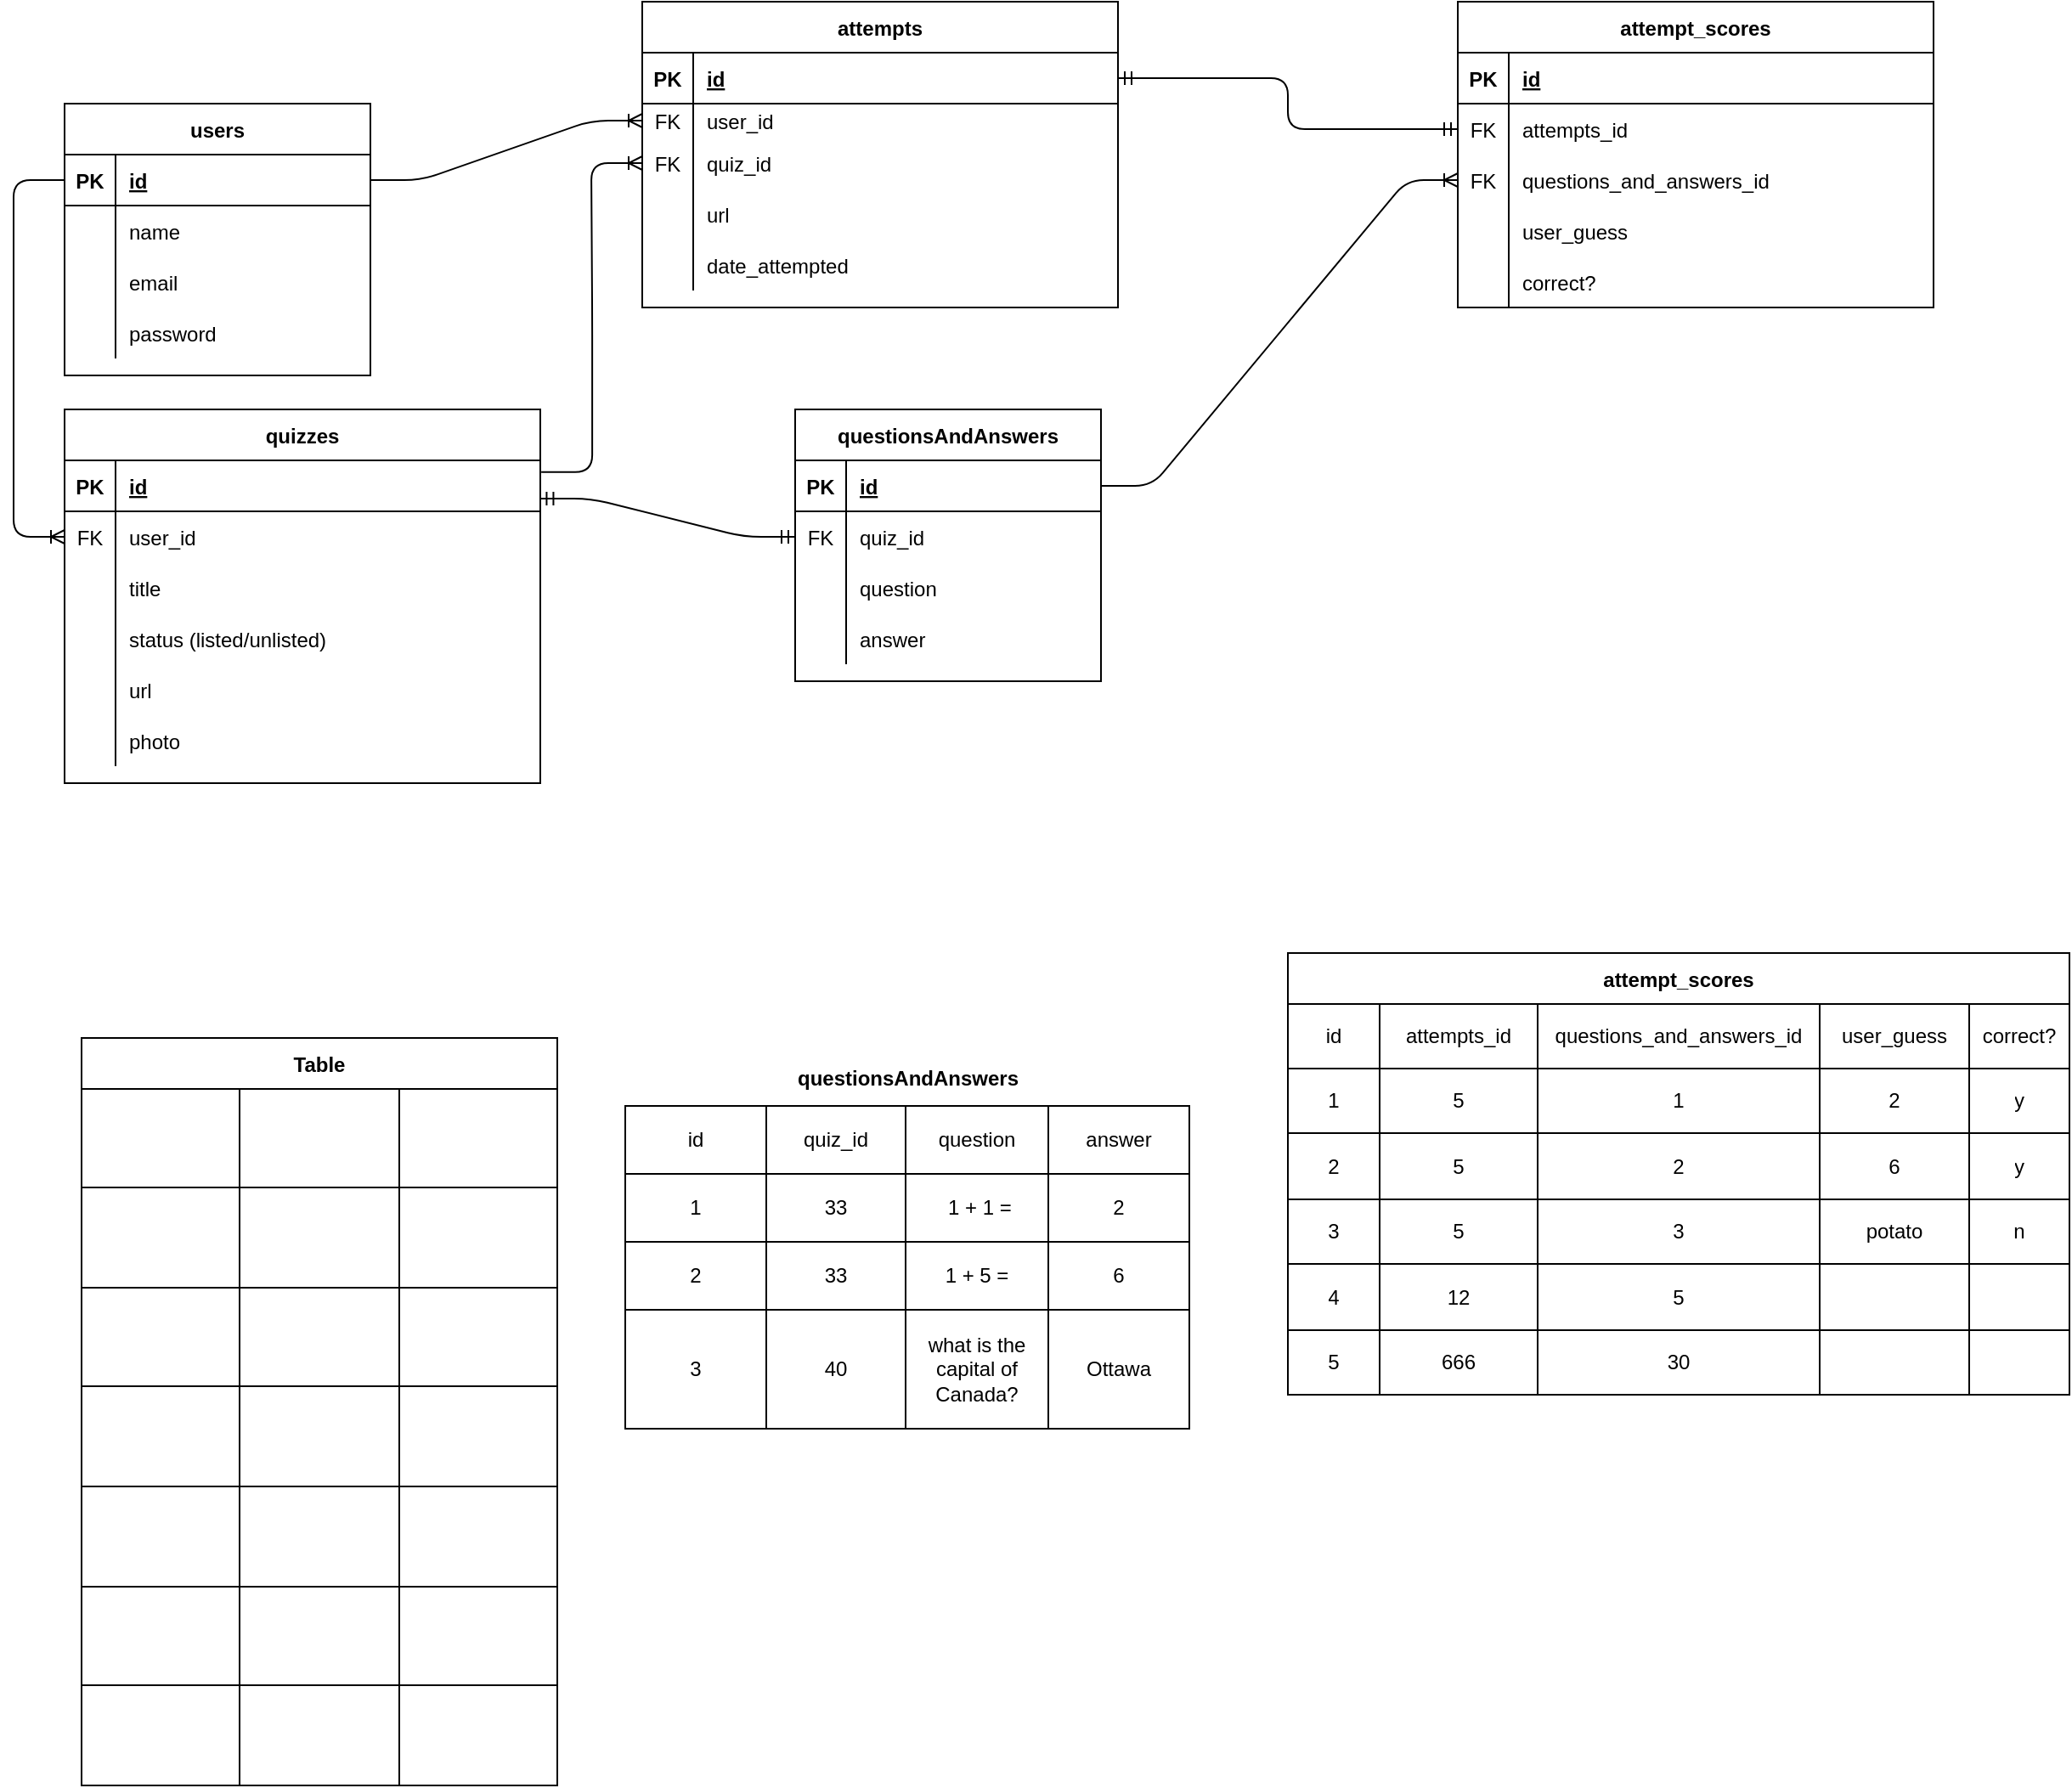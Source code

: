 <mxfile version="20.2.2" type="device"><diagram id="ktnY8wBZWhoUyv0JCiln" name="Page-1"><mxGraphModel dx="1563" dy="880" grid="1" gridSize="10" guides="1" tooltips="1" connect="1" arrows="1" fold="1" page="1" pageScale="1" pageWidth="850" pageHeight="1100" math="0" shadow="0"><root><mxCell id="0"/><mxCell id="1" parent="0"/><mxCell id="A4qTSlLvfxZ1CmKxV-zh-1" value="users" style="shape=table;startSize=30;container=1;collapsible=1;childLayout=tableLayout;fixedRows=1;rowLines=0;fontStyle=1;align=center;resizeLast=1;" vertex="1" parent="1"><mxGeometry x="120" y="230" width="180" height="160" as="geometry"/></mxCell><mxCell id="A4qTSlLvfxZ1CmKxV-zh-2" value="" style="shape=tableRow;horizontal=0;startSize=0;swimlaneHead=0;swimlaneBody=0;fillColor=none;collapsible=0;dropTarget=0;points=[[0,0.5],[1,0.5]];portConstraint=eastwest;top=0;left=0;right=0;bottom=1;" vertex="1" parent="A4qTSlLvfxZ1CmKxV-zh-1"><mxGeometry y="30" width="180" height="30" as="geometry"/></mxCell><mxCell id="A4qTSlLvfxZ1CmKxV-zh-3" value="PK" style="shape=partialRectangle;connectable=0;fillColor=none;top=0;left=0;bottom=0;right=0;fontStyle=1;overflow=hidden;" vertex="1" parent="A4qTSlLvfxZ1CmKxV-zh-2"><mxGeometry width="30" height="30" as="geometry"><mxRectangle width="30" height="30" as="alternateBounds"/></mxGeometry></mxCell><mxCell id="A4qTSlLvfxZ1CmKxV-zh-4" value="id" style="shape=partialRectangle;connectable=0;fillColor=none;top=0;left=0;bottom=0;right=0;align=left;spacingLeft=6;fontStyle=5;overflow=hidden;" vertex="1" parent="A4qTSlLvfxZ1CmKxV-zh-2"><mxGeometry x="30" width="150" height="30" as="geometry"><mxRectangle width="150" height="30" as="alternateBounds"/></mxGeometry></mxCell><mxCell id="A4qTSlLvfxZ1CmKxV-zh-5" value="" style="shape=tableRow;horizontal=0;startSize=0;swimlaneHead=0;swimlaneBody=0;fillColor=none;collapsible=0;dropTarget=0;points=[[0,0.5],[1,0.5]];portConstraint=eastwest;top=0;left=0;right=0;bottom=0;" vertex="1" parent="A4qTSlLvfxZ1CmKxV-zh-1"><mxGeometry y="60" width="180" height="30" as="geometry"/></mxCell><mxCell id="A4qTSlLvfxZ1CmKxV-zh-6" value="" style="shape=partialRectangle;connectable=0;fillColor=none;top=0;left=0;bottom=0;right=0;editable=1;overflow=hidden;" vertex="1" parent="A4qTSlLvfxZ1CmKxV-zh-5"><mxGeometry width="30" height="30" as="geometry"><mxRectangle width="30" height="30" as="alternateBounds"/></mxGeometry></mxCell><mxCell id="A4qTSlLvfxZ1CmKxV-zh-7" value="name" style="shape=partialRectangle;connectable=0;fillColor=none;top=0;left=0;bottom=0;right=0;align=left;spacingLeft=6;overflow=hidden;" vertex="1" parent="A4qTSlLvfxZ1CmKxV-zh-5"><mxGeometry x="30" width="150" height="30" as="geometry"><mxRectangle width="150" height="30" as="alternateBounds"/></mxGeometry></mxCell><mxCell id="A4qTSlLvfxZ1CmKxV-zh-8" value="" style="shape=tableRow;horizontal=0;startSize=0;swimlaneHead=0;swimlaneBody=0;fillColor=none;collapsible=0;dropTarget=0;points=[[0,0.5],[1,0.5]];portConstraint=eastwest;top=0;left=0;right=0;bottom=0;" vertex="1" parent="A4qTSlLvfxZ1CmKxV-zh-1"><mxGeometry y="90" width="180" height="30" as="geometry"/></mxCell><mxCell id="A4qTSlLvfxZ1CmKxV-zh-9" value="" style="shape=partialRectangle;connectable=0;fillColor=none;top=0;left=0;bottom=0;right=0;editable=1;overflow=hidden;" vertex="1" parent="A4qTSlLvfxZ1CmKxV-zh-8"><mxGeometry width="30" height="30" as="geometry"><mxRectangle width="30" height="30" as="alternateBounds"/></mxGeometry></mxCell><mxCell id="A4qTSlLvfxZ1CmKxV-zh-10" value="email" style="shape=partialRectangle;connectable=0;fillColor=none;top=0;left=0;bottom=0;right=0;align=left;spacingLeft=6;overflow=hidden;" vertex="1" parent="A4qTSlLvfxZ1CmKxV-zh-8"><mxGeometry x="30" width="150" height="30" as="geometry"><mxRectangle width="150" height="30" as="alternateBounds"/></mxGeometry></mxCell><mxCell id="A4qTSlLvfxZ1CmKxV-zh-11" value="" style="shape=tableRow;horizontal=0;startSize=0;swimlaneHead=0;swimlaneBody=0;fillColor=none;collapsible=0;dropTarget=0;points=[[0,0.5],[1,0.5]];portConstraint=eastwest;top=0;left=0;right=0;bottom=0;" vertex="1" parent="A4qTSlLvfxZ1CmKxV-zh-1"><mxGeometry y="120" width="180" height="30" as="geometry"/></mxCell><mxCell id="A4qTSlLvfxZ1CmKxV-zh-12" value="" style="shape=partialRectangle;connectable=0;fillColor=none;top=0;left=0;bottom=0;right=0;editable=1;overflow=hidden;" vertex="1" parent="A4qTSlLvfxZ1CmKxV-zh-11"><mxGeometry width="30" height="30" as="geometry"><mxRectangle width="30" height="30" as="alternateBounds"/></mxGeometry></mxCell><mxCell id="A4qTSlLvfxZ1CmKxV-zh-13" value="password" style="shape=partialRectangle;connectable=0;fillColor=none;top=0;left=0;bottom=0;right=0;align=left;spacingLeft=6;overflow=hidden;" vertex="1" parent="A4qTSlLvfxZ1CmKxV-zh-11"><mxGeometry x="30" width="150" height="30" as="geometry"><mxRectangle width="150" height="30" as="alternateBounds"/></mxGeometry></mxCell><mxCell id="A4qTSlLvfxZ1CmKxV-zh-17" value="quizzes" style="shape=table;startSize=30;container=1;collapsible=1;childLayout=tableLayout;fixedRows=1;rowLines=0;fontStyle=1;align=center;resizeLast=1;" vertex="1" parent="1"><mxGeometry x="120" y="410" width="280.0" height="220" as="geometry"/></mxCell><mxCell id="A4qTSlLvfxZ1CmKxV-zh-18" value="" style="shape=tableRow;horizontal=0;startSize=0;swimlaneHead=0;swimlaneBody=0;fillColor=none;collapsible=0;dropTarget=0;points=[[0,0.5],[1,0.5]];portConstraint=eastwest;top=0;left=0;right=0;bottom=1;" vertex="1" parent="A4qTSlLvfxZ1CmKxV-zh-17"><mxGeometry y="30" width="280.0" height="30" as="geometry"/></mxCell><mxCell id="A4qTSlLvfxZ1CmKxV-zh-19" value="PK" style="shape=partialRectangle;connectable=0;fillColor=none;top=0;left=0;bottom=0;right=0;fontStyle=1;overflow=hidden;" vertex="1" parent="A4qTSlLvfxZ1CmKxV-zh-18"><mxGeometry width="30" height="30" as="geometry"><mxRectangle width="30" height="30" as="alternateBounds"/></mxGeometry></mxCell><mxCell id="A4qTSlLvfxZ1CmKxV-zh-20" value="id" style="shape=partialRectangle;connectable=0;fillColor=none;top=0;left=0;bottom=0;right=0;align=left;spacingLeft=6;fontStyle=5;overflow=hidden;" vertex="1" parent="A4qTSlLvfxZ1CmKxV-zh-18"><mxGeometry x="30" width="250.0" height="30" as="geometry"><mxRectangle width="250.0" height="30" as="alternateBounds"/></mxGeometry></mxCell><mxCell id="A4qTSlLvfxZ1CmKxV-zh-21" value="" style="shape=tableRow;horizontal=0;startSize=0;swimlaneHead=0;swimlaneBody=0;fillColor=none;collapsible=0;dropTarget=0;points=[[0,0.5],[1,0.5]];portConstraint=eastwest;top=0;left=0;right=0;bottom=0;" vertex="1" parent="A4qTSlLvfxZ1CmKxV-zh-17"><mxGeometry y="60" width="280.0" height="30" as="geometry"/></mxCell><mxCell id="A4qTSlLvfxZ1CmKxV-zh-22" value="FK" style="shape=partialRectangle;connectable=0;fillColor=none;top=0;left=0;bottom=0;right=0;editable=1;overflow=hidden;" vertex="1" parent="A4qTSlLvfxZ1CmKxV-zh-21"><mxGeometry width="30" height="30" as="geometry"><mxRectangle width="30" height="30" as="alternateBounds"/></mxGeometry></mxCell><mxCell id="A4qTSlLvfxZ1CmKxV-zh-23" value="user_id" style="shape=partialRectangle;connectable=0;fillColor=none;top=0;left=0;bottom=0;right=0;align=left;spacingLeft=6;overflow=hidden;" vertex="1" parent="A4qTSlLvfxZ1CmKxV-zh-21"><mxGeometry x="30" width="250.0" height="30" as="geometry"><mxRectangle width="250.0" height="30" as="alternateBounds"/></mxGeometry></mxCell><mxCell id="A4qTSlLvfxZ1CmKxV-zh-24" value="" style="shape=tableRow;horizontal=0;startSize=0;swimlaneHead=0;swimlaneBody=0;fillColor=none;collapsible=0;dropTarget=0;points=[[0,0.5],[1,0.5]];portConstraint=eastwest;top=0;left=0;right=0;bottom=0;" vertex="1" parent="A4qTSlLvfxZ1CmKxV-zh-17"><mxGeometry y="90" width="280.0" height="30" as="geometry"/></mxCell><mxCell id="A4qTSlLvfxZ1CmKxV-zh-25" value="" style="shape=partialRectangle;connectable=0;fillColor=none;top=0;left=0;bottom=0;right=0;editable=1;overflow=hidden;" vertex="1" parent="A4qTSlLvfxZ1CmKxV-zh-24"><mxGeometry width="30" height="30" as="geometry"><mxRectangle width="30" height="30" as="alternateBounds"/></mxGeometry></mxCell><mxCell id="A4qTSlLvfxZ1CmKxV-zh-26" value="title" style="shape=partialRectangle;connectable=0;fillColor=none;top=0;left=0;bottom=0;right=0;align=left;spacingLeft=6;overflow=hidden;" vertex="1" parent="A4qTSlLvfxZ1CmKxV-zh-24"><mxGeometry x="30" width="250.0" height="30" as="geometry"><mxRectangle width="250.0" height="30" as="alternateBounds"/></mxGeometry></mxCell><mxCell id="A4qTSlLvfxZ1CmKxV-zh-27" value="" style="shape=tableRow;horizontal=0;startSize=0;swimlaneHead=0;swimlaneBody=0;fillColor=none;collapsible=0;dropTarget=0;points=[[0,0.5],[1,0.5]];portConstraint=eastwest;top=0;left=0;right=0;bottom=0;" vertex="1" parent="A4qTSlLvfxZ1CmKxV-zh-17"><mxGeometry y="120" width="280.0" height="30" as="geometry"/></mxCell><mxCell id="A4qTSlLvfxZ1CmKxV-zh-28" value="" style="shape=partialRectangle;connectable=0;fillColor=none;top=0;left=0;bottom=0;right=0;editable=1;overflow=hidden;" vertex="1" parent="A4qTSlLvfxZ1CmKxV-zh-27"><mxGeometry width="30" height="30" as="geometry"><mxRectangle width="30" height="30" as="alternateBounds"/></mxGeometry></mxCell><mxCell id="A4qTSlLvfxZ1CmKxV-zh-29" value="status (listed/unlisted)" style="shape=partialRectangle;connectable=0;fillColor=none;top=0;left=0;bottom=0;right=0;align=left;spacingLeft=6;overflow=hidden;" vertex="1" parent="A4qTSlLvfxZ1CmKxV-zh-27"><mxGeometry x="30" width="250.0" height="30" as="geometry"><mxRectangle width="250.0" height="30" as="alternateBounds"/></mxGeometry></mxCell><mxCell id="A4qTSlLvfxZ1CmKxV-zh-30" value="" style="shape=tableRow;horizontal=0;startSize=0;swimlaneHead=0;swimlaneBody=0;fillColor=none;collapsible=0;dropTarget=0;points=[[0,0.5],[1,0.5]];portConstraint=eastwest;top=0;left=0;right=0;bottom=0;" vertex="1" parent="A4qTSlLvfxZ1CmKxV-zh-17"><mxGeometry y="150" width="280.0" height="30" as="geometry"/></mxCell><mxCell id="A4qTSlLvfxZ1CmKxV-zh-31" value="" style="shape=partialRectangle;connectable=0;fillColor=none;top=0;left=0;bottom=0;right=0;editable=1;overflow=hidden;" vertex="1" parent="A4qTSlLvfxZ1CmKxV-zh-30"><mxGeometry width="30" height="30" as="geometry"><mxRectangle width="30" height="30" as="alternateBounds"/></mxGeometry></mxCell><mxCell id="A4qTSlLvfxZ1CmKxV-zh-32" value="url" style="shape=partialRectangle;connectable=0;fillColor=none;top=0;left=0;bottom=0;right=0;align=left;spacingLeft=6;overflow=hidden;" vertex="1" parent="A4qTSlLvfxZ1CmKxV-zh-30"><mxGeometry x="30" width="250.0" height="30" as="geometry"><mxRectangle width="250.0" height="30" as="alternateBounds"/></mxGeometry></mxCell><mxCell id="A4qTSlLvfxZ1CmKxV-zh-255" value="" style="shape=tableRow;horizontal=0;startSize=0;swimlaneHead=0;swimlaneBody=0;fillColor=none;collapsible=0;dropTarget=0;points=[[0,0.5],[1,0.5]];portConstraint=eastwest;top=0;left=0;right=0;bottom=0;" vertex="1" parent="A4qTSlLvfxZ1CmKxV-zh-17"><mxGeometry y="180" width="280.0" height="30" as="geometry"/></mxCell><mxCell id="A4qTSlLvfxZ1CmKxV-zh-256" value="" style="shape=partialRectangle;connectable=0;fillColor=none;top=0;left=0;bottom=0;right=0;editable=1;overflow=hidden;" vertex="1" parent="A4qTSlLvfxZ1CmKxV-zh-255"><mxGeometry width="30" height="30" as="geometry"><mxRectangle width="30" height="30" as="alternateBounds"/></mxGeometry></mxCell><mxCell id="A4qTSlLvfxZ1CmKxV-zh-257" value="photo" style="shape=partialRectangle;connectable=0;fillColor=none;top=0;left=0;bottom=0;right=0;align=left;spacingLeft=6;overflow=hidden;" vertex="1" parent="A4qTSlLvfxZ1CmKxV-zh-255"><mxGeometry x="30" width="250.0" height="30" as="geometry"><mxRectangle width="250.0" height="30" as="alternateBounds"/></mxGeometry></mxCell><mxCell id="A4qTSlLvfxZ1CmKxV-zh-33" value="" style="edgeStyle=elbowEdgeStyle;fontSize=12;html=1;endArrow=ERoneToMany;rounded=1;exitX=0;exitY=0.5;exitDx=0;exitDy=0;entryX=0;entryY=0.5;entryDx=0;entryDy=0;" edge="1" parent="1" source="A4qTSlLvfxZ1CmKxV-zh-2" target="A4qTSlLvfxZ1CmKxV-zh-21"><mxGeometry width="100" height="100" relative="1" as="geometry"><mxPoint x="350" y="560" as="sourcePoint"/><mxPoint x="450" y="460" as="targetPoint"/><Array as="points"><mxPoint x="90" y="330"/></Array></mxGeometry></mxCell><mxCell id="A4qTSlLvfxZ1CmKxV-zh-37" value="attempts" style="shape=table;startSize=30;container=1;collapsible=1;childLayout=tableLayout;fixedRows=1;rowLines=0;fontStyle=1;align=center;resizeLast=1;" vertex="1" parent="1"><mxGeometry x="460" y="170" width="280.0" height="180" as="geometry"/></mxCell><mxCell id="A4qTSlLvfxZ1CmKxV-zh-38" value="" style="shape=tableRow;horizontal=0;startSize=0;swimlaneHead=0;swimlaneBody=0;fillColor=none;collapsible=0;dropTarget=0;points=[[0,0.5],[1,0.5]];portConstraint=eastwest;top=0;left=0;right=0;bottom=1;" vertex="1" parent="A4qTSlLvfxZ1CmKxV-zh-37"><mxGeometry y="30" width="280.0" height="30" as="geometry"/></mxCell><mxCell id="A4qTSlLvfxZ1CmKxV-zh-39" value="PK" style="shape=partialRectangle;connectable=0;fillColor=none;top=0;left=0;bottom=0;right=0;fontStyle=1;overflow=hidden;" vertex="1" parent="A4qTSlLvfxZ1CmKxV-zh-38"><mxGeometry width="30" height="30" as="geometry"><mxRectangle width="30" height="30" as="alternateBounds"/></mxGeometry></mxCell><mxCell id="A4qTSlLvfxZ1CmKxV-zh-40" value="id" style="shape=partialRectangle;connectable=0;fillColor=none;top=0;left=0;bottom=0;right=0;align=left;spacingLeft=6;fontStyle=5;overflow=hidden;" vertex="1" parent="A4qTSlLvfxZ1CmKxV-zh-38"><mxGeometry x="30" width="250.0" height="30" as="geometry"><mxRectangle width="250.0" height="30" as="alternateBounds"/></mxGeometry></mxCell><mxCell id="A4qTSlLvfxZ1CmKxV-zh-41" value="" style="shape=tableRow;horizontal=0;startSize=0;swimlaneHead=0;swimlaneBody=0;fillColor=none;collapsible=0;dropTarget=0;points=[[0,0.5],[1,0.5]];portConstraint=eastwest;top=0;left=0;right=0;bottom=0;" vertex="1" parent="A4qTSlLvfxZ1CmKxV-zh-37"><mxGeometry y="60" width="280.0" height="20" as="geometry"/></mxCell><mxCell id="A4qTSlLvfxZ1CmKxV-zh-42" value="FK" style="shape=partialRectangle;connectable=0;fillColor=none;top=0;left=0;bottom=0;right=0;editable=1;overflow=hidden;" vertex="1" parent="A4qTSlLvfxZ1CmKxV-zh-41"><mxGeometry width="30" height="20" as="geometry"><mxRectangle width="30" height="20" as="alternateBounds"/></mxGeometry></mxCell><mxCell id="A4qTSlLvfxZ1CmKxV-zh-43" value="user_id" style="shape=partialRectangle;connectable=0;fillColor=none;top=0;left=0;bottom=0;right=0;align=left;spacingLeft=6;overflow=hidden;" vertex="1" parent="A4qTSlLvfxZ1CmKxV-zh-41"><mxGeometry x="30" width="250.0" height="20" as="geometry"><mxRectangle width="250.0" height="20" as="alternateBounds"/></mxGeometry></mxCell><mxCell id="A4qTSlLvfxZ1CmKxV-zh-44" value="" style="shape=tableRow;horizontal=0;startSize=0;swimlaneHead=0;swimlaneBody=0;fillColor=none;collapsible=0;dropTarget=0;points=[[0,0.5],[1,0.5]];portConstraint=eastwest;top=0;left=0;right=0;bottom=0;" vertex="1" parent="A4qTSlLvfxZ1CmKxV-zh-37"><mxGeometry y="80" width="280.0" height="30" as="geometry"/></mxCell><mxCell id="A4qTSlLvfxZ1CmKxV-zh-45" value="FK" style="shape=partialRectangle;connectable=0;fillColor=none;top=0;left=0;bottom=0;right=0;editable=1;overflow=hidden;" vertex="1" parent="A4qTSlLvfxZ1CmKxV-zh-44"><mxGeometry width="30" height="30" as="geometry"><mxRectangle width="30" height="30" as="alternateBounds"/></mxGeometry></mxCell><mxCell id="A4qTSlLvfxZ1CmKxV-zh-46" value="quiz_id" style="shape=partialRectangle;connectable=0;fillColor=none;top=0;left=0;bottom=0;right=0;align=left;spacingLeft=6;overflow=hidden;" vertex="1" parent="A4qTSlLvfxZ1CmKxV-zh-44"><mxGeometry x="30" width="250.0" height="30" as="geometry"><mxRectangle width="250.0" height="30" as="alternateBounds"/></mxGeometry></mxCell><mxCell id="A4qTSlLvfxZ1CmKxV-zh-50" value="" style="shape=tableRow;horizontal=0;startSize=0;swimlaneHead=0;swimlaneBody=0;fillColor=none;collapsible=0;dropTarget=0;points=[[0,0.5],[1,0.5]];portConstraint=eastwest;top=0;left=0;right=0;bottom=0;" vertex="1" parent="A4qTSlLvfxZ1CmKxV-zh-37"><mxGeometry y="110" width="280.0" height="30" as="geometry"/></mxCell><mxCell id="A4qTSlLvfxZ1CmKxV-zh-51" value="" style="shape=partialRectangle;connectable=0;fillColor=none;top=0;left=0;bottom=0;right=0;editable=1;overflow=hidden;" vertex="1" parent="A4qTSlLvfxZ1CmKxV-zh-50"><mxGeometry width="30" height="30" as="geometry"><mxRectangle width="30" height="30" as="alternateBounds"/></mxGeometry></mxCell><mxCell id="A4qTSlLvfxZ1CmKxV-zh-52" value="url" style="shape=partialRectangle;connectable=0;fillColor=none;top=0;left=0;bottom=0;right=0;align=left;spacingLeft=6;overflow=hidden;" vertex="1" parent="A4qTSlLvfxZ1CmKxV-zh-50"><mxGeometry x="30" width="250.0" height="30" as="geometry"><mxRectangle width="250.0" height="30" as="alternateBounds"/></mxGeometry></mxCell><mxCell id="A4qTSlLvfxZ1CmKxV-zh-233" value="" style="shape=tableRow;horizontal=0;startSize=0;swimlaneHead=0;swimlaneBody=0;fillColor=none;collapsible=0;dropTarget=0;points=[[0,0.5],[1,0.5]];portConstraint=eastwest;top=0;left=0;right=0;bottom=0;" vertex="1" parent="A4qTSlLvfxZ1CmKxV-zh-37"><mxGeometry y="140" width="280.0" height="30" as="geometry"/></mxCell><mxCell id="A4qTSlLvfxZ1CmKxV-zh-234" value="" style="shape=partialRectangle;connectable=0;fillColor=none;top=0;left=0;bottom=0;right=0;editable=1;overflow=hidden;" vertex="1" parent="A4qTSlLvfxZ1CmKxV-zh-233"><mxGeometry width="30" height="30" as="geometry"><mxRectangle width="30" height="30" as="alternateBounds"/></mxGeometry></mxCell><mxCell id="A4qTSlLvfxZ1CmKxV-zh-235" value="date_attempted" style="shape=partialRectangle;connectable=0;fillColor=none;top=0;left=0;bottom=0;right=0;align=left;spacingLeft=6;overflow=hidden;" vertex="1" parent="A4qTSlLvfxZ1CmKxV-zh-233"><mxGeometry x="30" width="250.0" height="30" as="geometry"><mxRectangle width="250.0" height="30" as="alternateBounds"/></mxGeometry></mxCell><mxCell id="A4qTSlLvfxZ1CmKxV-zh-56" value="questionsAndAnswers" style="shape=table;startSize=30;container=1;collapsible=1;childLayout=tableLayout;fixedRows=1;rowLines=0;fontStyle=1;align=center;resizeLast=1;swimlaneLine=1;rounded=0;fillStyle=solid;" vertex="1" parent="1"><mxGeometry x="550" y="410" width="180" height="160" as="geometry"/></mxCell><mxCell id="A4qTSlLvfxZ1CmKxV-zh-57" value="" style="shape=tableRow;horizontal=0;startSize=0;swimlaneHead=0;swimlaneBody=0;fillColor=none;collapsible=0;dropTarget=0;points=[[0,0.5],[1,0.5]];portConstraint=eastwest;top=0;left=0;right=0;bottom=1;" vertex="1" parent="A4qTSlLvfxZ1CmKxV-zh-56"><mxGeometry y="30" width="180" height="30" as="geometry"/></mxCell><mxCell id="A4qTSlLvfxZ1CmKxV-zh-58" value="PK" style="shape=partialRectangle;connectable=0;fillColor=none;top=0;left=0;bottom=0;right=0;fontStyle=1;overflow=hidden;" vertex="1" parent="A4qTSlLvfxZ1CmKxV-zh-57"><mxGeometry width="30" height="30" as="geometry"><mxRectangle width="30" height="30" as="alternateBounds"/></mxGeometry></mxCell><mxCell id="A4qTSlLvfxZ1CmKxV-zh-59" value="id" style="shape=partialRectangle;connectable=0;fillColor=none;top=0;left=0;bottom=0;right=0;align=left;spacingLeft=6;fontStyle=5;overflow=hidden;" vertex="1" parent="A4qTSlLvfxZ1CmKxV-zh-57"><mxGeometry x="30" width="150" height="30" as="geometry"><mxRectangle width="150" height="30" as="alternateBounds"/></mxGeometry></mxCell><mxCell id="A4qTSlLvfxZ1CmKxV-zh-60" value="" style="shape=tableRow;horizontal=0;startSize=0;swimlaneHead=0;swimlaneBody=0;fillColor=none;collapsible=0;dropTarget=0;points=[[0,0.5],[1,0.5]];portConstraint=eastwest;top=0;left=0;right=0;bottom=0;" vertex="1" parent="A4qTSlLvfxZ1CmKxV-zh-56"><mxGeometry y="60" width="180" height="30" as="geometry"/></mxCell><mxCell id="A4qTSlLvfxZ1CmKxV-zh-61" value="FK" style="shape=partialRectangle;connectable=0;fillColor=none;top=0;left=0;bottom=0;right=0;editable=1;overflow=hidden;" vertex="1" parent="A4qTSlLvfxZ1CmKxV-zh-60"><mxGeometry width="30" height="30" as="geometry"><mxRectangle width="30" height="30" as="alternateBounds"/></mxGeometry></mxCell><mxCell id="A4qTSlLvfxZ1CmKxV-zh-62" value="quiz_id" style="shape=partialRectangle;connectable=0;fillColor=none;top=0;left=0;bottom=0;right=0;align=left;spacingLeft=6;overflow=hidden;" vertex="1" parent="A4qTSlLvfxZ1CmKxV-zh-60"><mxGeometry x="30" width="150" height="30" as="geometry"><mxRectangle width="150" height="30" as="alternateBounds"/></mxGeometry></mxCell><mxCell id="A4qTSlLvfxZ1CmKxV-zh-63" value="" style="shape=tableRow;horizontal=0;startSize=0;swimlaneHead=0;swimlaneBody=0;fillColor=none;collapsible=0;dropTarget=0;points=[[0,0.5],[1,0.5]];portConstraint=eastwest;top=0;left=0;right=0;bottom=0;" vertex="1" parent="A4qTSlLvfxZ1CmKxV-zh-56"><mxGeometry y="90" width="180" height="30" as="geometry"/></mxCell><mxCell id="A4qTSlLvfxZ1CmKxV-zh-64" value="" style="shape=partialRectangle;connectable=0;fillColor=none;top=0;left=0;bottom=0;right=0;editable=1;overflow=hidden;" vertex="1" parent="A4qTSlLvfxZ1CmKxV-zh-63"><mxGeometry width="30" height="30" as="geometry"><mxRectangle width="30" height="30" as="alternateBounds"/></mxGeometry></mxCell><mxCell id="A4qTSlLvfxZ1CmKxV-zh-65" value="question" style="shape=partialRectangle;connectable=0;fillColor=none;top=0;left=0;bottom=0;right=0;align=left;spacingLeft=6;overflow=hidden;" vertex="1" parent="A4qTSlLvfxZ1CmKxV-zh-63"><mxGeometry x="30" width="150" height="30" as="geometry"><mxRectangle width="150" height="30" as="alternateBounds"/></mxGeometry></mxCell><mxCell id="A4qTSlLvfxZ1CmKxV-zh-66" value="" style="shape=tableRow;horizontal=0;startSize=0;swimlaneHead=0;swimlaneBody=0;fillColor=none;collapsible=0;dropTarget=0;points=[[0,0.5],[1,0.5]];portConstraint=eastwest;top=0;left=0;right=0;bottom=0;" vertex="1" parent="A4qTSlLvfxZ1CmKxV-zh-56"><mxGeometry y="120" width="180" height="30" as="geometry"/></mxCell><mxCell id="A4qTSlLvfxZ1CmKxV-zh-67" value="" style="shape=partialRectangle;connectable=0;fillColor=none;top=0;left=0;bottom=0;right=0;editable=1;overflow=hidden;" vertex="1" parent="A4qTSlLvfxZ1CmKxV-zh-66"><mxGeometry width="30" height="30" as="geometry"><mxRectangle width="30" height="30" as="alternateBounds"/></mxGeometry></mxCell><mxCell id="A4qTSlLvfxZ1CmKxV-zh-68" value="answer" style="shape=partialRectangle;connectable=0;fillColor=none;top=0;left=0;bottom=0;right=0;align=left;spacingLeft=6;overflow=hidden;" vertex="1" parent="A4qTSlLvfxZ1CmKxV-zh-66"><mxGeometry x="30" width="150" height="30" as="geometry"><mxRectangle width="150" height="30" as="alternateBounds"/></mxGeometry></mxCell><mxCell id="A4qTSlLvfxZ1CmKxV-zh-162" value="attempt_scores" style="shape=table;startSize=30;container=1;collapsible=1;childLayout=tableLayout;fixedRows=1;rowLines=0;fontStyle=1;align=center;resizeLast=1;" vertex="1" parent="1"><mxGeometry x="940" y="170" width="280" height="180" as="geometry"/></mxCell><mxCell id="A4qTSlLvfxZ1CmKxV-zh-163" value="" style="shape=tableRow;horizontal=0;startSize=0;swimlaneHead=0;swimlaneBody=0;fillColor=none;collapsible=0;dropTarget=0;points=[[0,0.5],[1,0.5]];portConstraint=eastwest;top=0;left=0;right=0;bottom=1;" vertex="1" parent="A4qTSlLvfxZ1CmKxV-zh-162"><mxGeometry y="30" width="280" height="30" as="geometry"/></mxCell><mxCell id="A4qTSlLvfxZ1CmKxV-zh-164" value="PK" style="shape=partialRectangle;connectable=0;fillColor=none;top=0;left=0;bottom=0;right=0;fontStyle=1;overflow=hidden;" vertex="1" parent="A4qTSlLvfxZ1CmKxV-zh-163"><mxGeometry width="30" height="30" as="geometry"><mxRectangle width="30" height="30" as="alternateBounds"/></mxGeometry></mxCell><mxCell id="A4qTSlLvfxZ1CmKxV-zh-165" value="id" style="shape=partialRectangle;connectable=0;fillColor=none;top=0;left=0;bottom=0;right=0;align=left;spacingLeft=6;fontStyle=5;overflow=hidden;" vertex="1" parent="A4qTSlLvfxZ1CmKxV-zh-163"><mxGeometry x="30" width="250" height="30" as="geometry"><mxRectangle width="250" height="30" as="alternateBounds"/></mxGeometry></mxCell><mxCell id="A4qTSlLvfxZ1CmKxV-zh-175" value="" style="shape=tableRow;horizontal=0;startSize=0;swimlaneHead=0;swimlaneBody=0;fillColor=none;collapsible=0;dropTarget=0;points=[[0,0.5],[1,0.5]];portConstraint=eastwest;top=0;left=0;right=0;bottom=0;" vertex="1" parent="A4qTSlLvfxZ1CmKxV-zh-162"><mxGeometry y="60" width="280" height="30" as="geometry"/></mxCell><mxCell id="A4qTSlLvfxZ1CmKxV-zh-176" value="FK" style="shape=partialRectangle;connectable=0;fillColor=none;top=0;left=0;bottom=0;right=0;editable=1;overflow=hidden;" vertex="1" parent="A4qTSlLvfxZ1CmKxV-zh-175"><mxGeometry width="30" height="30" as="geometry"><mxRectangle width="30" height="30" as="alternateBounds"/></mxGeometry></mxCell><mxCell id="A4qTSlLvfxZ1CmKxV-zh-177" value="attempts_id" style="shape=partialRectangle;connectable=0;fillColor=none;top=0;left=0;bottom=0;right=0;align=left;spacingLeft=6;overflow=hidden;" vertex="1" parent="A4qTSlLvfxZ1CmKxV-zh-175"><mxGeometry x="30" width="250" height="30" as="geometry"><mxRectangle width="250" height="30" as="alternateBounds"/></mxGeometry></mxCell><mxCell id="A4qTSlLvfxZ1CmKxV-zh-169" value="" style="shape=tableRow;horizontal=0;startSize=0;swimlaneHead=0;swimlaneBody=0;fillColor=none;collapsible=0;dropTarget=0;points=[[0,0.5],[1,0.5]];portConstraint=eastwest;top=0;left=0;right=0;bottom=0;" vertex="1" parent="A4qTSlLvfxZ1CmKxV-zh-162"><mxGeometry y="90" width="280" height="30" as="geometry"/></mxCell><mxCell id="A4qTSlLvfxZ1CmKxV-zh-170" value="FK" style="shape=partialRectangle;connectable=0;fillColor=none;top=0;left=0;bottom=0;right=0;editable=1;overflow=hidden;" vertex="1" parent="A4qTSlLvfxZ1CmKxV-zh-169"><mxGeometry width="30" height="30" as="geometry"><mxRectangle width="30" height="30" as="alternateBounds"/></mxGeometry></mxCell><mxCell id="A4qTSlLvfxZ1CmKxV-zh-171" value="questions_and_answers_id" style="shape=partialRectangle;connectable=0;fillColor=none;top=0;left=0;bottom=0;right=0;align=left;spacingLeft=6;overflow=hidden;" vertex="1" parent="A4qTSlLvfxZ1CmKxV-zh-169"><mxGeometry x="30" width="250" height="30" as="geometry"><mxRectangle width="250" height="30" as="alternateBounds"/></mxGeometry></mxCell><mxCell id="A4qTSlLvfxZ1CmKxV-zh-207" value="" style="shape=tableRow;horizontal=0;startSize=0;swimlaneHead=0;swimlaneBody=0;fillColor=none;collapsible=0;dropTarget=0;points=[[0,0.5],[1,0.5]];portConstraint=eastwest;top=0;left=0;right=0;bottom=0;" vertex="1" parent="A4qTSlLvfxZ1CmKxV-zh-162"><mxGeometry y="120" width="280" height="30" as="geometry"/></mxCell><mxCell id="A4qTSlLvfxZ1CmKxV-zh-208" value="" style="shape=partialRectangle;connectable=0;fillColor=none;top=0;left=0;bottom=0;right=0;editable=1;overflow=hidden;" vertex="1" parent="A4qTSlLvfxZ1CmKxV-zh-207"><mxGeometry width="30" height="30" as="geometry"><mxRectangle width="30" height="30" as="alternateBounds"/></mxGeometry></mxCell><mxCell id="A4qTSlLvfxZ1CmKxV-zh-209" value="user_guess" style="shape=partialRectangle;connectable=0;fillColor=none;top=0;left=0;bottom=0;right=0;align=left;spacingLeft=6;overflow=hidden;" vertex="1" parent="A4qTSlLvfxZ1CmKxV-zh-207"><mxGeometry x="30" width="250" height="30" as="geometry"><mxRectangle width="250" height="30" as="alternateBounds"/></mxGeometry></mxCell><mxCell id="A4qTSlLvfxZ1CmKxV-zh-172" value="" style="shape=tableRow;horizontal=0;startSize=0;swimlaneHead=0;swimlaneBody=0;fillColor=none;collapsible=0;dropTarget=0;points=[[0,0.5],[1,0.5]];portConstraint=eastwest;top=0;left=0;right=0;bottom=0;" vertex="1" parent="A4qTSlLvfxZ1CmKxV-zh-162"><mxGeometry y="150" width="280" height="30" as="geometry"/></mxCell><mxCell id="A4qTSlLvfxZ1CmKxV-zh-173" value="" style="shape=partialRectangle;connectable=0;fillColor=none;top=0;left=0;bottom=0;right=0;editable=1;overflow=hidden;" vertex="1" parent="A4qTSlLvfxZ1CmKxV-zh-172"><mxGeometry width="30" height="30" as="geometry"><mxRectangle width="30" height="30" as="alternateBounds"/></mxGeometry></mxCell><mxCell id="A4qTSlLvfxZ1CmKxV-zh-174" value="correct?" style="shape=partialRectangle;connectable=0;fillColor=none;top=0;left=0;bottom=0;right=0;align=left;spacingLeft=6;overflow=hidden;" vertex="1" parent="A4qTSlLvfxZ1CmKxV-zh-172"><mxGeometry x="30" width="250" height="30" as="geometry"><mxRectangle width="250" height="30" as="alternateBounds"/></mxGeometry></mxCell><mxCell id="A4qTSlLvfxZ1CmKxV-zh-200" value="" style="edgeStyle=entityRelationEdgeStyle;fontSize=12;html=1;endArrow=ERoneToMany;rounded=1;exitX=1.002;exitY=0.228;exitDx=0;exitDy=0;entryX=0;entryY=0.5;entryDx=0;entryDy=0;exitPerimeter=0;" edge="1" parent="1" source="A4qTSlLvfxZ1CmKxV-zh-18" target="A4qTSlLvfxZ1CmKxV-zh-44"><mxGeometry width="100" height="100" relative="1" as="geometry"><mxPoint x="690" y="490" as="sourcePoint"/><mxPoint x="790" y="390" as="targetPoint"/></mxGeometry></mxCell><mxCell id="A4qTSlLvfxZ1CmKxV-zh-202" value="" style="edgeStyle=elbowEdgeStyle;fontSize=12;html=1;endArrow=ERmandOne;startArrow=ERmandOne;rounded=1;exitX=1;exitY=0.5;exitDx=0;exitDy=0;entryX=0;entryY=0.5;entryDx=0;entryDy=0;" edge="1" parent="1" source="A4qTSlLvfxZ1CmKxV-zh-38" target="A4qTSlLvfxZ1CmKxV-zh-175"><mxGeometry width="100" height="100" relative="1" as="geometry"><mxPoint x="690" y="530" as="sourcePoint"/><mxPoint x="790" y="430" as="targetPoint"/></mxGeometry></mxCell><mxCell id="A4qTSlLvfxZ1CmKxV-zh-203" value="" style="edgeStyle=entityRelationEdgeStyle;fontSize=12;html=1;endArrow=ERoneToMany;rounded=1;exitX=1;exitY=0.5;exitDx=0;exitDy=0;entryX=0;entryY=0.5;entryDx=0;entryDy=0;" edge="1" parent="1" source="A4qTSlLvfxZ1CmKxV-zh-2" target="A4qTSlLvfxZ1CmKxV-zh-41"><mxGeometry width="100" height="100" relative="1" as="geometry"><mxPoint x="690" y="530" as="sourcePoint"/><mxPoint x="790" y="430" as="targetPoint"/></mxGeometry></mxCell><mxCell id="A4qTSlLvfxZ1CmKxV-zh-210" value="" style="edgeStyle=entityRelationEdgeStyle;fontSize=12;html=1;endArrow=ERoneToMany;rounded=1;exitX=1;exitY=0.5;exitDx=0;exitDy=0;entryX=0;entryY=0.5;entryDx=0;entryDy=0;" edge="1" parent="1" source="A4qTSlLvfxZ1CmKxV-zh-57" target="A4qTSlLvfxZ1CmKxV-zh-169"><mxGeometry width="100" height="100" relative="1" as="geometry"><mxPoint x="690" y="580" as="sourcePoint"/><mxPoint x="790" y="480" as="targetPoint"/></mxGeometry></mxCell><mxCell id="A4qTSlLvfxZ1CmKxV-zh-211" value="" style="edgeStyle=entityRelationEdgeStyle;fontSize=12;html=1;endArrow=ERmandOne;startArrow=ERmandOne;rounded=1;exitX=0.999;exitY=0.75;exitDx=0;exitDy=0;exitPerimeter=0;" edge="1" parent="1" source="A4qTSlLvfxZ1CmKxV-zh-18" target="A4qTSlLvfxZ1CmKxV-zh-60"><mxGeometry width="100" height="100" relative="1" as="geometry"><mxPoint x="690" y="600" as="sourcePoint"/><mxPoint x="790" y="500" as="targetPoint"/></mxGeometry></mxCell><mxCell id="A4qTSlLvfxZ1CmKxV-zh-212" value="attempt_scores" style="shape=table;startSize=30;container=1;collapsible=0;childLayout=tableLayout;fontStyle=1;align=center;rounded=0;fillStyle=solid;fillColor=default;" vertex="1" parent="1"><mxGeometry x="840" y="730" width="460" height="260" as="geometry"/></mxCell><mxCell id="A4qTSlLvfxZ1CmKxV-zh-213" value="" style="shape=tableRow;horizontal=0;startSize=0;swimlaneHead=0;swimlaneBody=0;top=0;left=0;bottom=0;right=0;collapsible=0;dropTarget=0;fillColor=none;points=[[0,0.5],[1,0.5]];portConstraint=eastwest;rounded=0;fillStyle=solid;" vertex="1" parent="A4qTSlLvfxZ1CmKxV-zh-212"><mxGeometry y="30" width="460" height="38" as="geometry"/></mxCell><mxCell id="A4qTSlLvfxZ1CmKxV-zh-214" value="id" style="shape=partialRectangle;html=1;whiteSpace=wrap;connectable=0;fillColor=none;top=0;left=0;bottom=0;right=0;overflow=hidden;rounded=0;fillStyle=solid;" vertex="1" parent="A4qTSlLvfxZ1CmKxV-zh-213"><mxGeometry width="54" height="38" as="geometry"><mxRectangle width="54" height="38" as="alternateBounds"/></mxGeometry></mxCell><mxCell id="A4qTSlLvfxZ1CmKxV-zh-215" value="&lt;span style=&quot;text-align: left;&quot;&gt;attempts_id&lt;/span&gt;" style="shape=partialRectangle;html=1;whiteSpace=wrap;connectable=0;fillColor=none;top=0;left=0;bottom=0;right=0;overflow=hidden;rounded=0;fillStyle=solid;" vertex="1" parent="A4qTSlLvfxZ1CmKxV-zh-213"><mxGeometry x="54" width="93" height="38" as="geometry"><mxRectangle width="93" height="38" as="alternateBounds"/></mxGeometry></mxCell><mxCell id="A4qTSlLvfxZ1CmKxV-zh-216" value="&lt;span style=&quot;text-align: left;&quot;&gt;questions_and_answers_id&lt;/span&gt;" style="shape=partialRectangle;html=1;connectable=0;fillColor=none;top=0;left=0;bottom=0;right=0;overflow=hidden;rounded=0;fillStyle=solid;whiteSpace=wrap;" vertex="1" parent="A4qTSlLvfxZ1CmKxV-zh-213"><mxGeometry x="147" width="166" height="38" as="geometry"><mxRectangle width="166" height="38" as="alternateBounds"/></mxGeometry></mxCell><mxCell id="A4qTSlLvfxZ1CmKxV-zh-225" value="&lt;span style=&quot;text-align: left;&quot;&gt;user_guess&lt;/span&gt;" style="shape=partialRectangle;html=1;whiteSpace=wrap;connectable=0;fillColor=none;top=0;left=0;bottom=0;right=0;overflow=hidden;rounded=0;fillStyle=solid;" vertex="1" parent="A4qTSlLvfxZ1CmKxV-zh-213"><mxGeometry x="313" width="88" height="38" as="geometry"><mxRectangle width="88" height="38" as="alternateBounds"/></mxGeometry></mxCell><mxCell id="A4qTSlLvfxZ1CmKxV-zh-228" value="&lt;span style=&quot;text-align: left;&quot;&gt;correct?&lt;/span&gt;" style="shape=partialRectangle;html=1;whiteSpace=wrap;connectable=0;fillColor=none;top=0;left=0;bottom=0;right=0;overflow=hidden;rounded=0;fillStyle=solid;" vertex="1" parent="A4qTSlLvfxZ1CmKxV-zh-213"><mxGeometry x="401" width="59" height="38" as="geometry"><mxRectangle width="59" height="38" as="alternateBounds"/></mxGeometry></mxCell><mxCell id="A4qTSlLvfxZ1CmKxV-zh-217" value="" style="shape=tableRow;horizontal=0;startSize=0;swimlaneHead=0;swimlaneBody=0;top=0;left=0;bottom=0;right=0;collapsible=0;dropTarget=0;fillColor=none;points=[[0,0.5],[1,0.5]];portConstraint=eastwest;rounded=0;fillStyle=solid;" vertex="1" parent="A4qTSlLvfxZ1CmKxV-zh-212"><mxGeometry y="68" width="460" height="38" as="geometry"/></mxCell><mxCell id="A4qTSlLvfxZ1CmKxV-zh-218" value="1" style="shape=partialRectangle;html=1;whiteSpace=wrap;connectable=0;fillColor=none;top=0;left=0;bottom=0;right=0;overflow=hidden;rounded=0;fillStyle=solid;" vertex="1" parent="A4qTSlLvfxZ1CmKxV-zh-217"><mxGeometry width="54" height="38" as="geometry"><mxRectangle width="54" height="38" as="alternateBounds"/></mxGeometry></mxCell><mxCell id="A4qTSlLvfxZ1CmKxV-zh-219" value="5" style="shape=partialRectangle;html=1;whiteSpace=wrap;connectable=0;fillColor=none;top=0;left=0;bottom=0;right=0;overflow=hidden;rounded=0;fillStyle=solid;" vertex="1" parent="A4qTSlLvfxZ1CmKxV-zh-217"><mxGeometry x="54" width="93" height="38" as="geometry"><mxRectangle width="93" height="38" as="alternateBounds"/></mxGeometry></mxCell><mxCell id="A4qTSlLvfxZ1CmKxV-zh-220" value="1" style="shape=partialRectangle;html=1;whiteSpace=wrap;connectable=0;fillColor=none;top=0;left=0;bottom=0;right=0;overflow=hidden;rounded=0;fillStyle=solid;" vertex="1" parent="A4qTSlLvfxZ1CmKxV-zh-217"><mxGeometry x="147" width="166" height="38" as="geometry"><mxRectangle width="166" height="38" as="alternateBounds"/></mxGeometry></mxCell><mxCell id="A4qTSlLvfxZ1CmKxV-zh-226" value="2" style="shape=partialRectangle;html=1;whiteSpace=wrap;connectable=0;fillColor=none;top=0;left=0;bottom=0;right=0;overflow=hidden;rounded=0;fillStyle=solid;" vertex="1" parent="A4qTSlLvfxZ1CmKxV-zh-217"><mxGeometry x="313" width="88" height="38" as="geometry"><mxRectangle width="88" height="38" as="alternateBounds"/></mxGeometry></mxCell><mxCell id="A4qTSlLvfxZ1CmKxV-zh-229" value="y" style="shape=partialRectangle;html=1;whiteSpace=wrap;connectable=0;fillColor=none;top=0;left=0;bottom=0;right=0;overflow=hidden;rounded=0;fillStyle=solid;" vertex="1" parent="A4qTSlLvfxZ1CmKxV-zh-217"><mxGeometry x="401" width="59" height="38" as="geometry"><mxRectangle width="59" height="38" as="alternateBounds"/></mxGeometry></mxCell><mxCell id="A4qTSlLvfxZ1CmKxV-zh-221" value="" style="shape=tableRow;horizontal=0;startSize=0;swimlaneHead=0;swimlaneBody=0;top=0;left=0;bottom=0;right=0;collapsible=0;dropTarget=0;fillColor=none;points=[[0,0.5],[1,0.5]];portConstraint=eastwest;rounded=0;fillStyle=solid;" vertex="1" parent="A4qTSlLvfxZ1CmKxV-zh-212"><mxGeometry y="106" width="460" height="39" as="geometry"/></mxCell><mxCell id="A4qTSlLvfxZ1CmKxV-zh-222" value="2" style="shape=partialRectangle;html=1;whiteSpace=wrap;connectable=0;fillColor=none;top=0;left=0;bottom=0;right=0;overflow=hidden;rounded=0;fillStyle=solid;" vertex="1" parent="A4qTSlLvfxZ1CmKxV-zh-221"><mxGeometry width="54" height="39" as="geometry"><mxRectangle width="54" height="39" as="alternateBounds"/></mxGeometry></mxCell><mxCell id="A4qTSlLvfxZ1CmKxV-zh-223" value="5" style="shape=partialRectangle;html=1;whiteSpace=wrap;connectable=0;fillColor=none;top=0;left=0;bottom=0;right=0;overflow=hidden;rounded=0;fillStyle=solid;" vertex="1" parent="A4qTSlLvfxZ1CmKxV-zh-221"><mxGeometry x="54" width="93" height="39" as="geometry"><mxRectangle width="93" height="39" as="alternateBounds"/></mxGeometry></mxCell><mxCell id="A4qTSlLvfxZ1CmKxV-zh-224" value="2" style="shape=partialRectangle;html=1;whiteSpace=wrap;connectable=0;fillColor=none;top=0;left=0;bottom=0;right=0;overflow=hidden;rounded=0;fillStyle=solid;" vertex="1" parent="A4qTSlLvfxZ1CmKxV-zh-221"><mxGeometry x="147" width="166" height="39" as="geometry"><mxRectangle width="166" height="39" as="alternateBounds"/></mxGeometry></mxCell><mxCell id="A4qTSlLvfxZ1CmKxV-zh-227" value="6" style="shape=partialRectangle;html=1;whiteSpace=wrap;connectable=0;fillColor=none;top=0;left=0;bottom=0;right=0;overflow=hidden;rounded=0;fillStyle=solid;" vertex="1" parent="A4qTSlLvfxZ1CmKxV-zh-221"><mxGeometry x="313" width="88" height="39" as="geometry"><mxRectangle width="88" height="39" as="alternateBounds"/></mxGeometry></mxCell><mxCell id="A4qTSlLvfxZ1CmKxV-zh-230" value="y" style="shape=partialRectangle;html=1;whiteSpace=wrap;connectable=0;fillColor=none;top=0;left=0;bottom=0;right=0;overflow=hidden;rounded=0;fillStyle=solid;" vertex="1" parent="A4qTSlLvfxZ1CmKxV-zh-221"><mxGeometry x="401" width="59" height="39" as="geometry"><mxRectangle width="59" height="39" as="alternateBounds"/></mxGeometry></mxCell><mxCell id="A4qTSlLvfxZ1CmKxV-zh-236" style="shape=tableRow;horizontal=0;startSize=0;swimlaneHead=0;swimlaneBody=0;top=0;left=0;bottom=0;right=0;collapsible=0;dropTarget=0;fillColor=none;points=[[0,0.5],[1,0.5]];portConstraint=eastwest;rounded=0;fillStyle=solid;" vertex="1" parent="A4qTSlLvfxZ1CmKxV-zh-212"><mxGeometry y="145" width="460" height="38" as="geometry"/></mxCell><mxCell id="A4qTSlLvfxZ1CmKxV-zh-237" value="3" style="shape=partialRectangle;html=1;whiteSpace=wrap;connectable=0;fillColor=none;top=0;left=0;bottom=0;right=0;overflow=hidden;rounded=0;fillStyle=solid;" vertex="1" parent="A4qTSlLvfxZ1CmKxV-zh-236"><mxGeometry width="54" height="38" as="geometry"><mxRectangle width="54" height="38" as="alternateBounds"/></mxGeometry></mxCell><mxCell id="A4qTSlLvfxZ1CmKxV-zh-238" value="5" style="shape=partialRectangle;html=1;whiteSpace=wrap;connectable=0;fillColor=none;top=0;left=0;bottom=0;right=0;overflow=hidden;rounded=0;fillStyle=solid;" vertex="1" parent="A4qTSlLvfxZ1CmKxV-zh-236"><mxGeometry x="54" width="93" height="38" as="geometry"><mxRectangle width="93" height="38" as="alternateBounds"/></mxGeometry></mxCell><mxCell id="A4qTSlLvfxZ1CmKxV-zh-239" value="3" style="shape=partialRectangle;html=1;whiteSpace=wrap;connectable=0;fillColor=none;top=0;left=0;bottom=0;right=0;overflow=hidden;rounded=0;fillStyle=solid;" vertex="1" parent="A4qTSlLvfxZ1CmKxV-zh-236"><mxGeometry x="147" width="166" height="38" as="geometry"><mxRectangle width="166" height="38" as="alternateBounds"/></mxGeometry></mxCell><mxCell id="A4qTSlLvfxZ1CmKxV-zh-240" value="potato" style="shape=partialRectangle;html=1;whiteSpace=wrap;connectable=0;fillColor=none;top=0;left=0;bottom=0;right=0;overflow=hidden;rounded=0;fillStyle=solid;" vertex="1" parent="A4qTSlLvfxZ1CmKxV-zh-236"><mxGeometry x="313" width="88" height="38" as="geometry"><mxRectangle width="88" height="38" as="alternateBounds"/></mxGeometry></mxCell><mxCell id="A4qTSlLvfxZ1CmKxV-zh-241" value="n" style="shape=partialRectangle;html=1;whiteSpace=wrap;connectable=0;fillColor=none;top=0;left=0;bottom=0;right=0;overflow=hidden;rounded=0;fillStyle=solid;" vertex="1" parent="A4qTSlLvfxZ1CmKxV-zh-236"><mxGeometry x="401" width="59" height="38" as="geometry"><mxRectangle width="59" height="38" as="alternateBounds"/></mxGeometry></mxCell><mxCell id="A4qTSlLvfxZ1CmKxV-zh-242" style="shape=tableRow;horizontal=0;startSize=0;swimlaneHead=0;swimlaneBody=0;top=0;left=0;bottom=0;right=0;collapsible=0;dropTarget=0;fillColor=none;points=[[0,0.5],[1,0.5]];portConstraint=eastwest;rounded=0;fillStyle=solid;" vertex="1" parent="A4qTSlLvfxZ1CmKxV-zh-212"><mxGeometry y="183" width="460" height="39" as="geometry"/></mxCell><mxCell id="A4qTSlLvfxZ1CmKxV-zh-243" value="4" style="shape=partialRectangle;html=1;whiteSpace=wrap;connectable=0;fillColor=none;top=0;left=0;bottom=0;right=0;overflow=hidden;rounded=0;fillStyle=solid;" vertex="1" parent="A4qTSlLvfxZ1CmKxV-zh-242"><mxGeometry width="54" height="39" as="geometry"><mxRectangle width="54" height="39" as="alternateBounds"/></mxGeometry></mxCell><mxCell id="A4qTSlLvfxZ1CmKxV-zh-244" value="12" style="shape=partialRectangle;html=1;whiteSpace=wrap;connectable=0;fillColor=none;top=0;left=0;bottom=0;right=0;overflow=hidden;rounded=0;fillStyle=solid;" vertex="1" parent="A4qTSlLvfxZ1CmKxV-zh-242"><mxGeometry x="54" width="93" height="39" as="geometry"><mxRectangle width="93" height="39" as="alternateBounds"/></mxGeometry></mxCell><mxCell id="A4qTSlLvfxZ1CmKxV-zh-245" value="5" style="shape=partialRectangle;html=1;whiteSpace=wrap;connectable=0;fillColor=none;top=0;left=0;bottom=0;right=0;overflow=hidden;rounded=0;fillStyle=solid;" vertex="1" parent="A4qTSlLvfxZ1CmKxV-zh-242"><mxGeometry x="147" width="166" height="39" as="geometry"><mxRectangle width="166" height="39" as="alternateBounds"/></mxGeometry></mxCell><mxCell id="A4qTSlLvfxZ1CmKxV-zh-246" style="shape=partialRectangle;html=1;whiteSpace=wrap;connectable=0;fillColor=none;top=0;left=0;bottom=0;right=0;overflow=hidden;rounded=0;fillStyle=solid;" vertex="1" parent="A4qTSlLvfxZ1CmKxV-zh-242"><mxGeometry x="313" width="88" height="39" as="geometry"><mxRectangle width="88" height="39" as="alternateBounds"/></mxGeometry></mxCell><mxCell id="A4qTSlLvfxZ1CmKxV-zh-247" style="shape=partialRectangle;html=1;whiteSpace=wrap;connectable=0;fillColor=none;top=0;left=0;bottom=0;right=0;overflow=hidden;rounded=0;fillStyle=solid;" vertex="1" parent="A4qTSlLvfxZ1CmKxV-zh-242"><mxGeometry x="401" width="59" height="39" as="geometry"><mxRectangle width="59" height="39" as="alternateBounds"/></mxGeometry></mxCell><mxCell id="A4qTSlLvfxZ1CmKxV-zh-248" style="shape=tableRow;horizontal=0;startSize=0;swimlaneHead=0;swimlaneBody=0;top=0;left=0;bottom=0;right=0;collapsible=0;dropTarget=0;fillColor=none;points=[[0,0.5],[1,0.5]];portConstraint=eastwest;rounded=0;fillStyle=solid;" vertex="1" parent="A4qTSlLvfxZ1CmKxV-zh-212"><mxGeometry y="222" width="460" height="38" as="geometry"/></mxCell><mxCell id="A4qTSlLvfxZ1CmKxV-zh-249" value="5" style="shape=partialRectangle;html=1;whiteSpace=wrap;connectable=0;fillColor=none;top=0;left=0;bottom=0;right=0;overflow=hidden;rounded=0;fillStyle=solid;" vertex="1" parent="A4qTSlLvfxZ1CmKxV-zh-248"><mxGeometry width="54" height="38" as="geometry"><mxRectangle width="54" height="38" as="alternateBounds"/></mxGeometry></mxCell><mxCell id="A4qTSlLvfxZ1CmKxV-zh-250" value="666" style="shape=partialRectangle;html=1;whiteSpace=wrap;connectable=0;fillColor=none;top=0;left=0;bottom=0;right=0;overflow=hidden;rounded=0;fillStyle=solid;" vertex="1" parent="A4qTSlLvfxZ1CmKxV-zh-248"><mxGeometry x="54" width="93" height="38" as="geometry"><mxRectangle width="93" height="38" as="alternateBounds"/></mxGeometry></mxCell><mxCell id="A4qTSlLvfxZ1CmKxV-zh-251" value="30" style="shape=partialRectangle;html=1;whiteSpace=wrap;connectable=0;fillColor=none;top=0;left=0;bottom=0;right=0;overflow=hidden;rounded=0;fillStyle=solid;" vertex="1" parent="A4qTSlLvfxZ1CmKxV-zh-248"><mxGeometry x="147" width="166" height="38" as="geometry"><mxRectangle width="166" height="38" as="alternateBounds"/></mxGeometry></mxCell><mxCell id="A4qTSlLvfxZ1CmKxV-zh-252" style="shape=partialRectangle;html=1;whiteSpace=wrap;connectable=0;fillColor=none;top=0;left=0;bottom=0;right=0;overflow=hidden;rounded=0;fillStyle=solid;" vertex="1" parent="A4qTSlLvfxZ1CmKxV-zh-248"><mxGeometry x="313" width="88" height="38" as="geometry"><mxRectangle width="88" height="38" as="alternateBounds"/></mxGeometry></mxCell><mxCell id="A4qTSlLvfxZ1CmKxV-zh-253" style="shape=partialRectangle;html=1;whiteSpace=wrap;connectable=0;fillColor=none;top=0;left=0;bottom=0;right=0;overflow=hidden;rounded=0;fillStyle=solid;" vertex="1" parent="A4qTSlLvfxZ1CmKxV-zh-248"><mxGeometry x="401" width="59" height="38" as="geometry"><mxRectangle width="59" height="38" as="alternateBounds"/></mxGeometry></mxCell><mxCell id="A4qTSlLvfxZ1CmKxV-zh-232" value="" style="group" vertex="1" connectable="0" parent="1"><mxGeometry x="450" y="780" width="332" height="230" as="geometry"/></mxCell><mxCell id="A4qTSlLvfxZ1CmKxV-zh-84" value="" style="shape=table;html=1;whiteSpace=wrap;startSize=0;container=1;collapsible=0;childLayout=tableLayout;" vertex="1" parent="A4qTSlLvfxZ1CmKxV-zh-232"><mxGeometry y="40" width="332" height="190" as="geometry"/></mxCell><mxCell id="A4qTSlLvfxZ1CmKxV-zh-85" value="" style="shape=tableRow;horizontal=0;startSize=0;swimlaneHead=0;swimlaneBody=0;top=0;left=0;bottom=0;right=0;collapsible=0;dropTarget=0;fillColor=none;points=[[0,0.5],[1,0.5]];portConstraint=eastwest;" vertex="1" parent="A4qTSlLvfxZ1CmKxV-zh-84"><mxGeometry width="332" height="40" as="geometry"/></mxCell><mxCell id="A4qTSlLvfxZ1CmKxV-zh-86" value="id" style="shape=partialRectangle;html=1;whiteSpace=wrap;connectable=0;fillColor=none;top=0;left=0;bottom=0;right=0;overflow=hidden;" vertex="1" parent="A4qTSlLvfxZ1CmKxV-zh-85"><mxGeometry width="83" height="40" as="geometry"><mxRectangle width="83" height="40" as="alternateBounds"/></mxGeometry></mxCell><mxCell id="A4qTSlLvfxZ1CmKxV-zh-87" value="quiz_id" style="shape=partialRectangle;html=1;whiteSpace=wrap;connectable=0;fillColor=none;top=0;left=0;bottom=0;right=0;overflow=hidden;" vertex="1" parent="A4qTSlLvfxZ1CmKxV-zh-85"><mxGeometry x="83" width="82" height="40" as="geometry"><mxRectangle width="82" height="40" as="alternateBounds"/></mxGeometry></mxCell><mxCell id="A4qTSlLvfxZ1CmKxV-zh-88" value="question" style="shape=partialRectangle;html=1;whiteSpace=wrap;connectable=0;fillColor=none;top=0;left=0;bottom=0;right=0;overflow=hidden;" vertex="1" parent="A4qTSlLvfxZ1CmKxV-zh-85"><mxGeometry x="165" width="84" height="40" as="geometry"><mxRectangle width="84" height="40" as="alternateBounds"/></mxGeometry></mxCell><mxCell id="A4qTSlLvfxZ1CmKxV-zh-110" value="answer" style="shape=partialRectangle;html=1;whiteSpace=wrap;connectable=0;fillColor=none;top=0;left=0;bottom=0;right=0;overflow=hidden;" vertex="1" parent="A4qTSlLvfxZ1CmKxV-zh-85"><mxGeometry x="249" width="83" height="40" as="geometry"><mxRectangle width="83" height="40" as="alternateBounds"/></mxGeometry></mxCell><mxCell id="A4qTSlLvfxZ1CmKxV-zh-89" value="" style="shape=tableRow;horizontal=0;startSize=0;swimlaneHead=0;swimlaneBody=0;top=0;left=0;bottom=0;right=0;collapsible=0;dropTarget=0;fillColor=none;points=[[0,0.5],[1,0.5]];portConstraint=eastwest;" vertex="1" parent="A4qTSlLvfxZ1CmKxV-zh-84"><mxGeometry y="40" width="332" height="40" as="geometry"/></mxCell><mxCell id="A4qTSlLvfxZ1CmKxV-zh-90" value="1" style="shape=partialRectangle;html=1;whiteSpace=wrap;connectable=0;fillColor=none;top=0;left=0;bottom=0;right=0;overflow=hidden;" vertex="1" parent="A4qTSlLvfxZ1CmKxV-zh-89"><mxGeometry width="83" height="40" as="geometry"><mxRectangle width="83" height="40" as="alternateBounds"/></mxGeometry></mxCell><mxCell id="A4qTSlLvfxZ1CmKxV-zh-91" value="33" style="shape=partialRectangle;html=1;whiteSpace=wrap;connectable=0;fillColor=none;top=0;left=0;bottom=0;right=0;overflow=hidden;" vertex="1" parent="A4qTSlLvfxZ1CmKxV-zh-89"><mxGeometry x="83" width="82" height="40" as="geometry"><mxRectangle width="82" height="40" as="alternateBounds"/></mxGeometry></mxCell><mxCell id="A4qTSlLvfxZ1CmKxV-zh-92" value="&amp;nbsp;1 + 1 =" style="shape=partialRectangle;html=1;whiteSpace=wrap;connectable=0;fillColor=none;top=0;left=0;bottom=0;right=0;overflow=hidden;" vertex="1" parent="A4qTSlLvfxZ1CmKxV-zh-89"><mxGeometry x="165" width="84" height="40" as="geometry"><mxRectangle width="84" height="40" as="alternateBounds"/></mxGeometry></mxCell><mxCell id="A4qTSlLvfxZ1CmKxV-zh-111" value="2" style="shape=partialRectangle;html=1;whiteSpace=wrap;connectable=0;fillColor=none;top=0;left=0;bottom=0;right=0;overflow=hidden;" vertex="1" parent="A4qTSlLvfxZ1CmKxV-zh-89"><mxGeometry x="249" width="83" height="40" as="geometry"><mxRectangle width="83" height="40" as="alternateBounds"/></mxGeometry></mxCell><mxCell id="A4qTSlLvfxZ1CmKxV-zh-93" value="" style="shape=tableRow;horizontal=0;startSize=0;swimlaneHead=0;swimlaneBody=0;top=0;left=0;bottom=0;right=0;collapsible=0;dropTarget=0;fillColor=none;points=[[0,0.5],[1,0.5]];portConstraint=eastwest;" vertex="1" parent="A4qTSlLvfxZ1CmKxV-zh-84"><mxGeometry y="80" width="332" height="40" as="geometry"/></mxCell><mxCell id="A4qTSlLvfxZ1CmKxV-zh-94" value="2" style="shape=partialRectangle;html=1;whiteSpace=wrap;connectable=0;fillColor=none;top=0;left=0;bottom=0;right=0;overflow=hidden;" vertex="1" parent="A4qTSlLvfxZ1CmKxV-zh-93"><mxGeometry width="83" height="40" as="geometry"><mxRectangle width="83" height="40" as="alternateBounds"/></mxGeometry></mxCell><mxCell id="A4qTSlLvfxZ1CmKxV-zh-95" value="33" style="shape=partialRectangle;html=1;whiteSpace=wrap;connectable=0;fillColor=none;top=0;left=0;bottom=0;right=0;overflow=hidden;" vertex="1" parent="A4qTSlLvfxZ1CmKxV-zh-93"><mxGeometry x="83" width="82" height="40" as="geometry"><mxRectangle width="82" height="40" as="alternateBounds"/></mxGeometry></mxCell><mxCell id="A4qTSlLvfxZ1CmKxV-zh-96" value="1 + 5 =" style="shape=partialRectangle;html=1;whiteSpace=wrap;connectable=0;fillColor=none;top=0;left=0;bottom=0;right=0;overflow=hidden;pointerEvents=1;" vertex="1" parent="A4qTSlLvfxZ1CmKxV-zh-93"><mxGeometry x="165" width="84" height="40" as="geometry"><mxRectangle width="84" height="40" as="alternateBounds"/></mxGeometry></mxCell><mxCell id="A4qTSlLvfxZ1CmKxV-zh-112" value="6" style="shape=partialRectangle;html=1;whiteSpace=wrap;connectable=0;fillColor=none;top=0;left=0;bottom=0;right=0;overflow=hidden;pointerEvents=1;" vertex="1" parent="A4qTSlLvfxZ1CmKxV-zh-93"><mxGeometry x="249" width="83" height="40" as="geometry"><mxRectangle width="83" height="40" as="alternateBounds"/></mxGeometry></mxCell><mxCell id="A4qTSlLvfxZ1CmKxV-zh-97" value="" style="shape=tableRow;horizontal=0;startSize=0;swimlaneHead=0;swimlaneBody=0;top=0;left=0;bottom=0;right=0;collapsible=0;dropTarget=0;fillColor=none;points=[[0,0.5],[1,0.5]];portConstraint=eastwest;" vertex="1" parent="A4qTSlLvfxZ1CmKxV-zh-84"><mxGeometry y="120" width="332" height="70" as="geometry"/></mxCell><mxCell id="A4qTSlLvfxZ1CmKxV-zh-98" value="3" style="shape=partialRectangle;html=1;whiteSpace=wrap;connectable=0;fillColor=none;top=0;left=0;bottom=0;right=0;overflow=hidden;" vertex="1" parent="A4qTSlLvfxZ1CmKxV-zh-97"><mxGeometry width="83" height="70" as="geometry"><mxRectangle width="83" height="70" as="alternateBounds"/></mxGeometry></mxCell><mxCell id="A4qTSlLvfxZ1CmKxV-zh-99" value="40" style="shape=partialRectangle;html=1;whiteSpace=wrap;connectable=0;fillColor=none;top=0;left=0;bottom=0;right=0;overflow=hidden;" vertex="1" parent="A4qTSlLvfxZ1CmKxV-zh-97"><mxGeometry x="83" width="82" height="70" as="geometry"><mxRectangle width="82" height="70" as="alternateBounds"/></mxGeometry></mxCell><mxCell id="A4qTSlLvfxZ1CmKxV-zh-100" value="what is the capital of Canada?" style="shape=partialRectangle;html=1;whiteSpace=wrap;connectable=0;fillColor=none;top=0;left=0;bottom=0;right=0;overflow=hidden;pointerEvents=1;" vertex="1" parent="A4qTSlLvfxZ1CmKxV-zh-97"><mxGeometry x="165" width="84" height="70" as="geometry"><mxRectangle width="84" height="70" as="alternateBounds"/></mxGeometry></mxCell><mxCell id="A4qTSlLvfxZ1CmKxV-zh-113" value="Ottawa" style="shape=partialRectangle;html=1;whiteSpace=wrap;connectable=0;fillColor=none;top=0;left=0;bottom=0;right=0;overflow=hidden;pointerEvents=1;" vertex="1" parent="A4qTSlLvfxZ1CmKxV-zh-97"><mxGeometry x="249" width="83" height="70" as="geometry"><mxRectangle width="83" height="70" as="alternateBounds"/></mxGeometry></mxCell><mxCell id="A4qTSlLvfxZ1CmKxV-zh-159" value="&lt;span style=&quot;font-size: 12px;&quot;&gt;questionsAndAnswers&lt;/span&gt;" style="text;strokeColor=none;fillColor=none;html=1;fontSize=24;fontStyle=1;verticalAlign=middle;align=center;" vertex="1" parent="A4qTSlLvfxZ1CmKxV-zh-232"><mxGeometry x="116" width="100" height="40" as="geometry"/></mxCell><mxCell id="A4qTSlLvfxZ1CmKxV-zh-258" value="Table" style="shape=table;startSize=30;container=1;collapsible=0;childLayout=tableLayout;fontStyle=1;align=center;rounded=0;fillStyle=solid;fillColor=default;" vertex="1" parent="1"><mxGeometry x="130" y="780" width="280" height="440" as="geometry"/></mxCell><mxCell id="A4qTSlLvfxZ1CmKxV-zh-259" value="" style="shape=tableRow;horizontal=0;startSize=0;swimlaneHead=0;swimlaneBody=0;top=0;left=0;bottom=0;right=0;collapsible=0;dropTarget=0;fillColor=none;points=[[0,0.5],[1,0.5]];portConstraint=eastwest;rounded=0;fillStyle=solid;" vertex="1" parent="A4qTSlLvfxZ1CmKxV-zh-258"><mxGeometry y="30" width="280" height="58" as="geometry"/></mxCell><mxCell id="A4qTSlLvfxZ1CmKxV-zh-260" value="" style="shape=partialRectangle;html=1;whiteSpace=wrap;connectable=0;fillColor=none;top=0;left=0;bottom=0;right=0;overflow=hidden;rounded=0;fillStyle=solid;" vertex="1" parent="A4qTSlLvfxZ1CmKxV-zh-259"><mxGeometry width="93" height="58" as="geometry"><mxRectangle width="93" height="58" as="alternateBounds"/></mxGeometry></mxCell><mxCell id="A4qTSlLvfxZ1CmKxV-zh-261" value="" style="shape=partialRectangle;html=1;whiteSpace=wrap;connectable=0;fillColor=none;top=0;left=0;bottom=0;right=0;overflow=hidden;rounded=0;fillStyle=solid;" vertex="1" parent="A4qTSlLvfxZ1CmKxV-zh-259"><mxGeometry x="93" width="94" height="58" as="geometry"><mxRectangle width="94" height="58" as="alternateBounds"/></mxGeometry></mxCell><mxCell id="A4qTSlLvfxZ1CmKxV-zh-262" value="" style="shape=partialRectangle;html=1;whiteSpace=wrap;connectable=0;fillColor=none;top=0;left=0;bottom=0;right=0;overflow=hidden;rounded=0;fillStyle=solid;" vertex="1" parent="A4qTSlLvfxZ1CmKxV-zh-259"><mxGeometry x="187" width="93" height="58" as="geometry"><mxRectangle width="93" height="58" as="alternateBounds"/></mxGeometry></mxCell><mxCell id="A4qTSlLvfxZ1CmKxV-zh-263" value="" style="shape=tableRow;horizontal=0;startSize=0;swimlaneHead=0;swimlaneBody=0;top=0;left=0;bottom=0;right=0;collapsible=0;dropTarget=0;fillColor=none;points=[[0,0.5],[1,0.5]];portConstraint=eastwest;rounded=0;fillStyle=solid;" vertex="1" parent="A4qTSlLvfxZ1CmKxV-zh-258"><mxGeometry y="88" width="280" height="59" as="geometry"/></mxCell><mxCell id="A4qTSlLvfxZ1CmKxV-zh-264" value="" style="shape=partialRectangle;html=1;whiteSpace=wrap;connectable=0;fillColor=none;top=0;left=0;bottom=0;right=0;overflow=hidden;rounded=0;fillStyle=solid;" vertex="1" parent="A4qTSlLvfxZ1CmKxV-zh-263"><mxGeometry width="93" height="59" as="geometry"><mxRectangle width="93" height="59" as="alternateBounds"/></mxGeometry></mxCell><mxCell id="A4qTSlLvfxZ1CmKxV-zh-265" value="" style="shape=partialRectangle;html=1;whiteSpace=wrap;connectable=0;fillColor=none;top=0;left=0;bottom=0;right=0;overflow=hidden;rounded=0;fillStyle=solid;" vertex="1" parent="A4qTSlLvfxZ1CmKxV-zh-263"><mxGeometry x="93" width="94" height="59" as="geometry"><mxRectangle width="94" height="59" as="alternateBounds"/></mxGeometry></mxCell><mxCell id="A4qTSlLvfxZ1CmKxV-zh-266" value="" style="shape=partialRectangle;html=1;whiteSpace=wrap;connectable=0;fillColor=none;top=0;left=0;bottom=0;right=0;overflow=hidden;rounded=0;fillStyle=solid;" vertex="1" parent="A4qTSlLvfxZ1CmKxV-zh-263"><mxGeometry x="187" width="93" height="59" as="geometry"><mxRectangle width="93" height="59" as="alternateBounds"/></mxGeometry></mxCell><mxCell id="A4qTSlLvfxZ1CmKxV-zh-287" style="shape=tableRow;horizontal=0;startSize=0;swimlaneHead=0;swimlaneBody=0;top=0;left=0;bottom=0;right=0;collapsible=0;dropTarget=0;fillColor=none;points=[[0,0.5],[1,0.5]];portConstraint=eastwest;rounded=0;fillStyle=solid;" vertex="1" parent="A4qTSlLvfxZ1CmKxV-zh-258"><mxGeometry y="147" width="280" height="58" as="geometry"/></mxCell><mxCell id="A4qTSlLvfxZ1CmKxV-zh-288" style="shape=partialRectangle;html=1;whiteSpace=wrap;connectable=0;fillColor=none;top=0;left=0;bottom=0;right=0;overflow=hidden;rounded=0;fillStyle=solid;" vertex="1" parent="A4qTSlLvfxZ1CmKxV-zh-287"><mxGeometry width="93" height="58" as="geometry"><mxRectangle width="93" height="58" as="alternateBounds"/></mxGeometry></mxCell><mxCell id="A4qTSlLvfxZ1CmKxV-zh-289" style="shape=partialRectangle;html=1;whiteSpace=wrap;connectable=0;fillColor=none;top=0;left=0;bottom=0;right=0;overflow=hidden;rounded=0;fillStyle=solid;" vertex="1" parent="A4qTSlLvfxZ1CmKxV-zh-287"><mxGeometry x="93" width="94" height="58" as="geometry"><mxRectangle width="94" height="58" as="alternateBounds"/></mxGeometry></mxCell><mxCell id="A4qTSlLvfxZ1CmKxV-zh-290" style="shape=partialRectangle;html=1;whiteSpace=wrap;connectable=0;fillColor=none;top=0;left=0;bottom=0;right=0;overflow=hidden;rounded=0;fillStyle=solid;" vertex="1" parent="A4qTSlLvfxZ1CmKxV-zh-287"><mxGeometry x="187" width="93" height="58" as="geometry"><mxRectangle width="93" height="58" as="alternateBounds"/></mxGeometry></mxCell><mxCell id="A4qTSlLvfxZ1CmKxV-zh-283" style="shape=tableRow;horizontal=0;startSize=0;swimlaneHead=0;swimlaneBody=0;top=0;left=0;bottom=0;right=0;collapsible=0;dropTarget=0;fillColor=none;points=[[0,0.5],[1,0.5]];portConstraint=eastwest;rounded=0;fillStyle=solid;" vertex="1" parent="A4qTSlLvfxZ1CmKxV-zh-258"><mxGeometry y="205" width="280" height="59" as="geometry"/></mxCell><mxCell id="A4qTSlLvfxZ1CmKxV-zh-284" style="shape=partialRectangle;html=1;whiteSpace=wrap;connectable=0;fillColor=none;top=0;left=0;bottom=0;right=0;overflow=hidden;rounded=0;fillStyle=solid;" vertex="1" parent="A4qTSlLvfxZ1CmKxV-zh-283"><mxGeometry width="93" height="59" as="geometry"><mxRectangle width="93" height="59" as="alternateBounds"/></mxGeometry></mxCell><mxCell id="A4qTSlLvfxZ1CmKxV-zh-285" style="shape=partialRectangle;html=1;whiteSpace=wrap;connectable=0;fillColor=none;top=0;left=0;bottom=0;right=0;overflow=hidden;rounded=0;fillStyle=solid;" vertex="1" parent="A4qTSlLvfxZ1CmKxV-zh-283"><mxGeometry x="93" width="94" height="59" as="geometry"><mxRectangle width="94" height="59" as="alternateBounds"/></mxGeometry></mxCell><mxCell id="A4qTSlLvfxZ1CmKxV-zh-286" style="shape=partialRectangle;html=1;whiteSpace=wrap;connectable=0;fillColor=none;top=0;left=0;bottom=0;right=0;overflow=hidden;rounded=0;fillStyle=solid;" vertex="1" parent="A4qTSlLvfxZ1CmKxV-zh-283"><mxGeometry x="187" width="93" height="59" as="geometry"><mxRectangle width="93" height="59" as="alternateBounds"/></mxGeometry></mxCell><mxCell id="A4qTSlLvfxZ1CmKxV-zh-279" style="shape=tableRow;horizontal=0;startSize=0;swimlaneHead=0;swimlaneBody=0;top=0;left=0;bottom=0;right=0;collapsible=0;dropTarget=0;fillColor=none;points=[[0,0.5],[1,0.5]];portConstraint=eastwest;rounded=0;fillStyle=solid;" vertex="1" parent="A4qTSlLvfxZ1CmKxV-zh-258"><mxGeometry y="264" width="280" height="59" as="geometry"/></mxCell><mxCell id="A4qTSlLvfxZ1CmKxV-zh-280" style="shape=partialRectangle;html=1;whiteSpace=wrap;connectable=0;fillColor=none;top=0;left=0;bottom=0;right=0;overflow=hidden;rounded=0;fillStyle=solid;" vertex="1" parent="A4qTSlLvfxZ1CmKxV-zh-279"><mxGeometry width="93" height="59" as="geometry"><mxRectangle width="93" height="59" as="alternateBounds"/></mxGeometry></mxCell><mxCell id="A4qTSlLvfxZ1CmKxV-zh-281" style="shape=partialRectangle;html=1;whiteSpace=wrap;connectable=0;fillColor=none;top=0;left=0;bottom=0;right=0;overflow=hidden;rounded=0;fillStyle=solid;" vertex="1" parent="A4qTSlLvfxZ1CmKxV-zh-279"><mxGeometry x="93" width="94" height="59" as="geometry"><mxRectangle width="94" height="59" as="alternateBounds"/></mxGeometry></mxCell><mxCell id="A4qTSlLvfxZ1CmKxV-zh-282" style="shape=partialRectangle;html=1;whiteSpace=wrap;connectable=0;fillColor=none;top=0;left=0;bottom=0;right=0;overflow=hidden;rounded=0;fillStyle=solid;" vertex="1" parent="A4qTSlLvfxZ1CmKxV-zh-279"><mxGeometry x="187" width="93" height="59" as="geometry"><mxRectangle width="93" height="59" as="alternateBounds"/></mxGeometry></mxCell><mxCell id="A4qTSlLvfxZ1CmKxV-zh-275" style="shape=tableRow;horizontal=0;startSize=0;swimlaneHead=0;swimlaneBody=0;top=0;left=0;bottom=0;right=0;collapsible=0;dropTarget=0;fillColor=none;points=[[0,0.5],[1,0.5]];portConstraint=eastwest;rounded=0;fillStyle=solid;" vertex="1" parent="A4qTSlLvfxZ1CmKxV-zh-258"><mxGeometry y="323" width="280" height="58" as="geometry"/></mxCell><mxCell id="A4qTSlLvfxZ1CmKxV-zh-276" style="shape=partialRectangle;html=1;whiteSpace=wrap;connectable=0;fillColor=none;top=0;left=0;bottom=0;right=0;overflow=hidden;rounded=0;fillStyle=solid;" vertex="1" parent="A4qTSlLvfxZ1CmKxV-zh-275"><mxGeometry width="93" height="58" as="geometry"><mxRectangle width="93" height="58" as="alternateBounds"/></mxGeometry></mxCell><mxCell id="A4qTSlLvfxZ1CmKxV-zh-277" style="shape=partialRectangle;html=1;whiteSpace=wrap;connectable=0;fillColor=none;top=0;left=0;bottom=0;right=0;overflow=hidden;rounded=0;fillStyle=solid;" vertex="1" parent="A4qTSlLvfxZ1CmKxV-zh-275"><mxGeometry x="93" width="94" height="58" as="geometry"><mxRectangle width="94" height="58" as="alternateBounds"/></mxGeometry></mxCell><mxCell id="A4qTSlLvfxZ1CmKxV-zh-278" style="shape=partialRectangle;html=1;whiteSpace=wrap;connectable=0;fillColor=none;top=0;left=0;bottom=0;right=0;overflow=hidden;rounded=0;fillStyle=solid;" vertex="1" parent="A4qTSlLvfxZ1CmKxV-zh-275"><mxGeometry x="187" width="93" height="58" as="geometry"><mxRectangle width="93" height="58" as="alternateBounds"/></mxGeometry></mxCell><mxCell id="A4qTSlLvfxZ1CmKxV-zh-271" style="shape=tableRow;horizontal=0;startSize=0;swimlaneHead=0;swimlaneBody=0;top=0;left=0;bottom=0;right=0;collapsible=0;dropTarget=0;fillColor=none;points=[[0,0.5],[1,0.5]];portConstraint=eastwest;rounded=0;fillStyle=solid;" vertex="1" parent="A4qTSlLvfxZ1CmKxV-zh-258"><mxGeometry y="381" width="280" height="59" as="geometry"/></mxCell><mxCell id="A4qTSlLvfxZ1CmKxV-zh-272" style="shape=partialRectangle;html=1;whiteSpace=wrap;connectable=0;fillColor=none;top=0;left=0;bottom=0;right=0;overflow=hidden;rounded=0;fillStyle=solid;" vertex="1" parent="A4qTSlLvfxZ1CmKxV-zh-271"><mxGeometry width="93" height="59" as="geometry"><mxRectangle width="93" height="59" as="alternateBounds"/></mxGeometry></mxCell><mxCell id="A4qTSlLvfxZ1CmKxV-zh-273" style="shape=partialRectangle;html=1;whiteSpace=wrap;connectable=0;fillColor=none;top=0;left=0;bottom=0;right=0;overflow=hidden;rounded=0;fillStyle=solid;" vertex="1" parent="A4qTSlLvfxZ1CmKxV-zh-271"><mxGeometry x="93" width="94" height="59" as="geometry"><mxRectangle width="94" height="59" as="alternateBounds"/></mxGeometry></mxCell><mxCell id="A4qTSlLvfxZ1CmKxV-zh-274" style="shape=partialRectangle;html=1;whiteSpace=wrap;connectable=0;fillColor=none;top=0;left=0;bottom=0;right=0;overflow=hidden;rounded=0;fillStyle=solid;" vertex="1" parent="A4qTSlLvfxZ1CmKxV-zh-271"><mxGeometry x="187" width="93" height="59" as="geometry"><mxRectangle width="93" height="59" as="alternateBounds"/></mxGeometry></mxCell></root></mxGraphModel></diagram></mxfile>